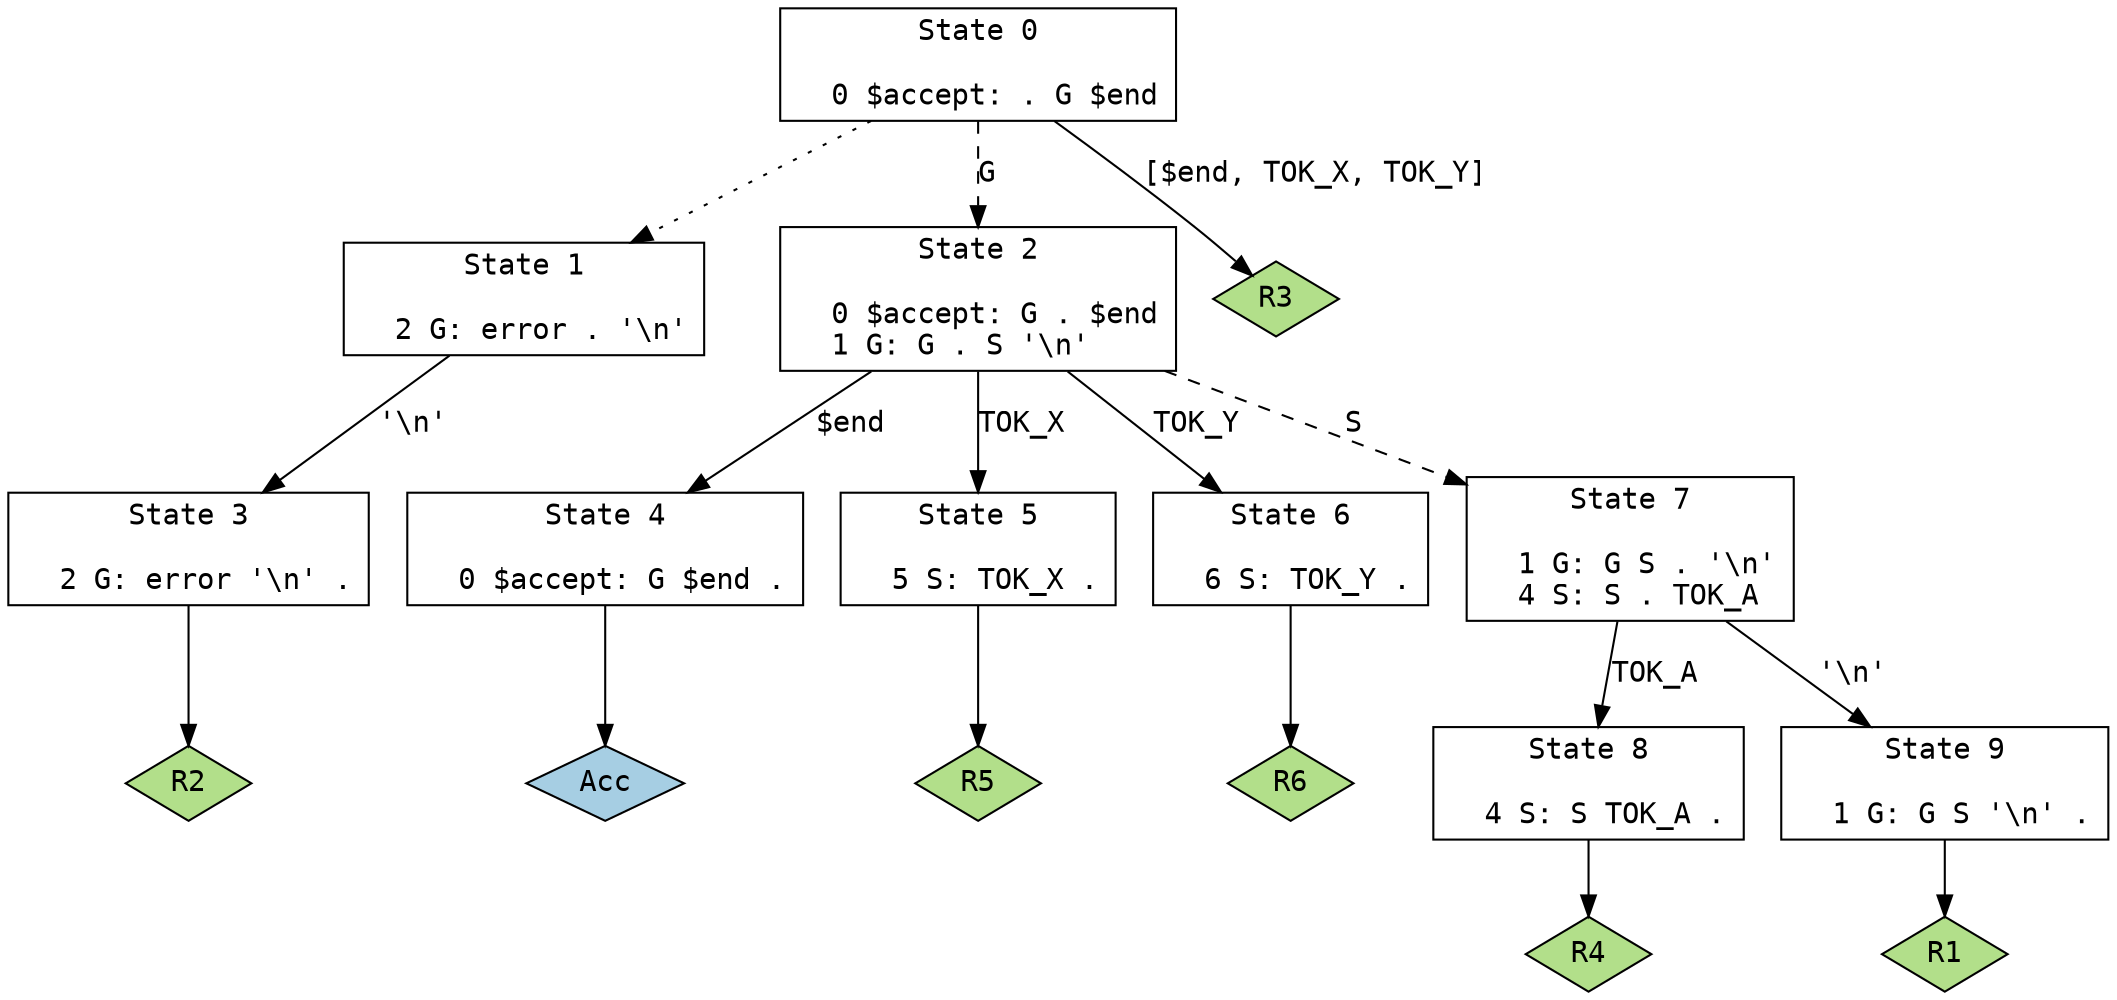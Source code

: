 // Generated by GNU Bison 3.2.
// Report bugs to <bug-bison@gnu.org>.
// Home page: <http://www.gnu.org/software/bison/>.

digraph "bison_3.y"
{
  node [fontname = courier, shape = box, colorscheme = paired6]
  edge [fontname = courier]

  0 [label="State 0\n\l  0 $accept: . G $end\l"]
  0 -> 1 [style=dotted]
  0 -> 2 [style=dashed label="G"]
  0 -> "0R3" [label="[$end, TOK_X, TOK_Y]", style=solid]
 "0R3" [label="R3", fillcolor=3, shape=diamond, style=filled]
  1 [label="State 1\n\l  2 G: error . '\\n'\l"]
  1 -> 3 [style=solid label="'\\n'"]
  2 [label="State 2\n\l  0 $accept: G . $end\l  1 G: G . S '\\n'\l"]
  2 -> 4 [style=solid label="$end"]
  2 -> 5 [style=solid label="TOK_X"]
  2 -> 6 [style=solid label="TOK_Y"]
  2 -> 7 [style=dashed label="S"]
  3 [label="State 3\n\l  2 G: error '\\n' .\l"]
  3 -> "3R2" [style=solid]
 "3R2" [label="R2", fillcolor=3, shape=diamond, style=filled]
  4 [label="State 4\n\l  0 $accept: G $end .\l"]
  4 -> "4R0" [style=solid]
 "4R0" [label="Acc", fillcolor=1, shape=diamond, style=filled]
  5 [label="State 5\n\l  5 S: TOK_X .\l"]
  5 -> "5R5" [style=solid]
 "5R5" [label="R5", fillcolor=3, shape=diamond, style=filled]
  6 [label="State 6\n\l  6 S: TOK_Y .\l"]
  6 -> "6R6" [style=solid]
 "6R6" [label="R6", fillcolor=3, shape=diamond, style=filled]
  7 [label="State 7\n\l  1 G: G S . '\\n'\l  4 S: S . TOK_A\l"]
  7 -> 8 [style=solid label="TOK_A"]
  7 -> 9 [style=solid label="'\\n'"]
  8 [label="State 8\n\l  4 S: S TOK_A .\l"]
  8 -> "8R4" [style=solid]
 "8R4" [label="R4", fillcolor=3, shape=diamond, style=filled]
  9 [label="State 9\n\l  1 G: G S '\\n' .\l"]
  9 -> "9R1" [style=solid]
 "9R1" [label="R1", fillcolor=3, shape=diamond, style=filled]
}
